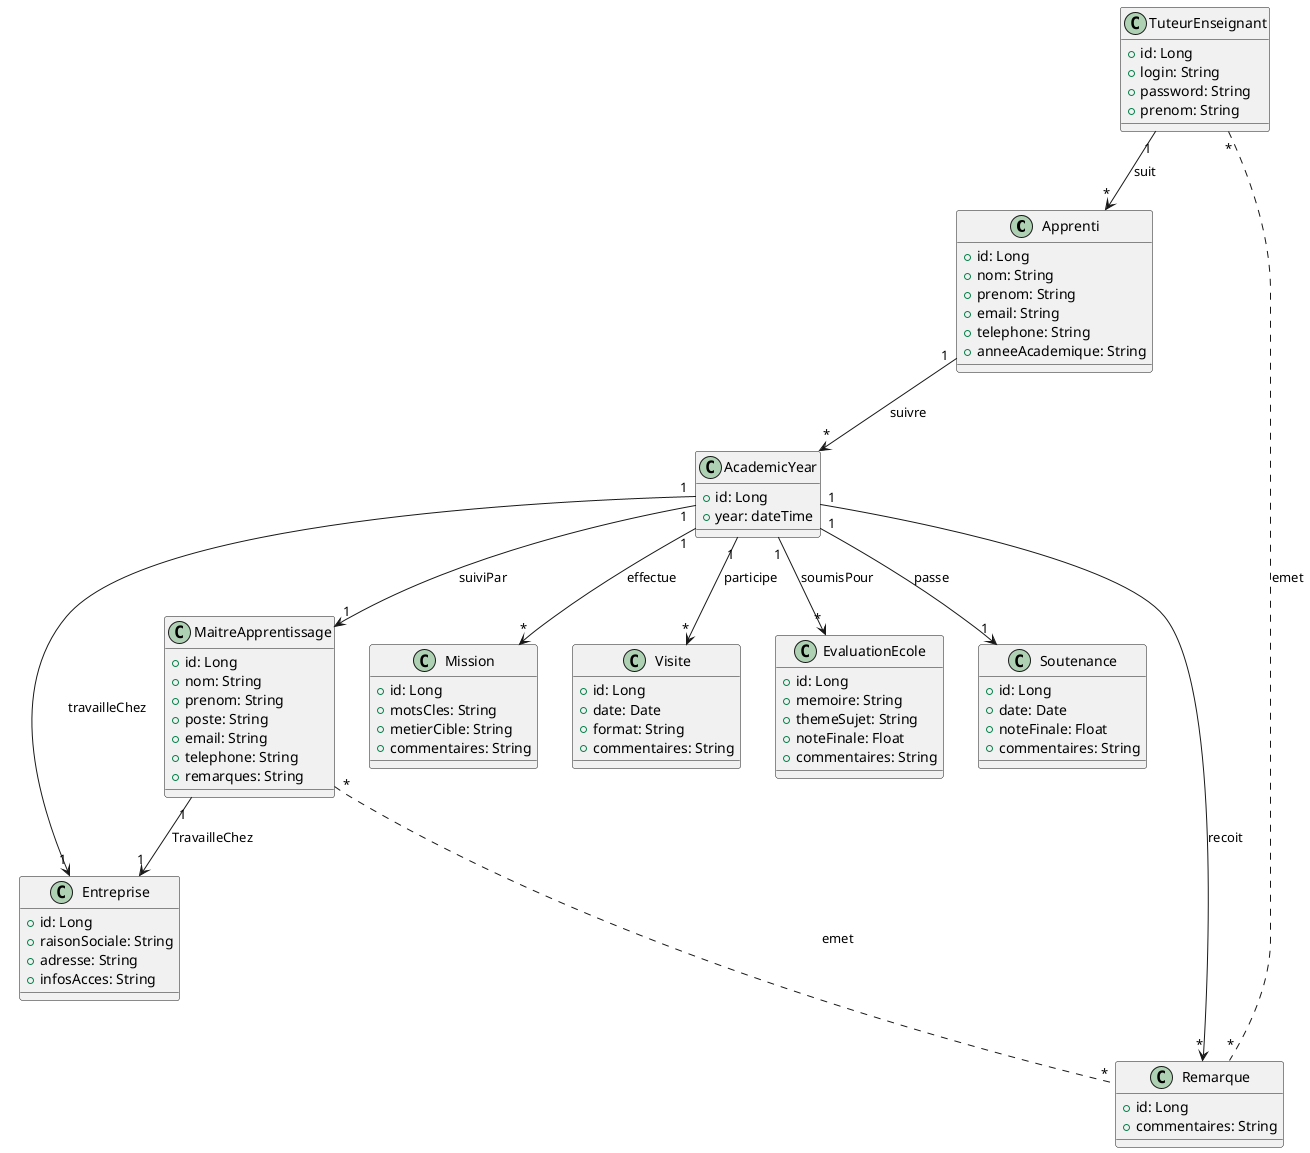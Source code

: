 @startuml modelisation
' Définition des classes principales
class Apprenti {
    +id: Long
    +nom: String
    +prenom: String
    +email: String
    +telephone: String
    +anneeAcademique: String
}

class Entreprise {
    +id: Long
    +raisonSociale: String
    +adresse: String
    +infosAcces: String
}

class AcademicYear {
    +id: Long
    +year: dateTime
}

class MaitreApprentissage {
    +id: Long
    +nom: String
    +prenom: String
    +poste: String
    +email: String
    +telephone: String
    +remarques: String
}

class Mission {
    +id: Long
    +motsCles: String
    +metierCible: String
    +commentaires: String
}

class Visite {
    +id: Long
    +date: Date
    +format: String
    +commentaires: String
}

class EvaluationEcole {
    +id: Long
    +memoire: String
    +themeSujet: String
    +noteFinale: Float
    +commentaires: String
}

class Soutenance {
    +id: Long
    +date: Date
    +noteFinale: Float
    +commentaires: String
}

class Remarque {
    +id: Long
    +commentaires: String
}

class TuteurEnseignant {
    +id: Long
    +login: String
    +password: String
    +prenom: String
}


' Relations
Apprenti "1" --> "*" AcademicYear: suivre
AcademicYear "1" --> "1" Entreprise : travailleChez
AcademicYear "1" --> "1" MaitreApprentissage : suiviPar
AcademicYear "1" --> "*" Mission : effectue
AcademicYear "1" --> "*" Visite : participe
AcademicYear "1" --> "*" EvaluationEcole : soumisPour
AcademicYear "1" --> "1" Soutenance : passe
AcademicYear "1" --> "*" Remarque : recoit
TuteurEnseignant "1" --> "*" Apprenti : suit
TuteurEnseignant "*" ... "*" Remarque : emet
MaitreApprentissage "*" ... "*" Remarque : emet
MaitreApprentissage "1" --> "1" Entreprise : TravailleChez

@enduml
